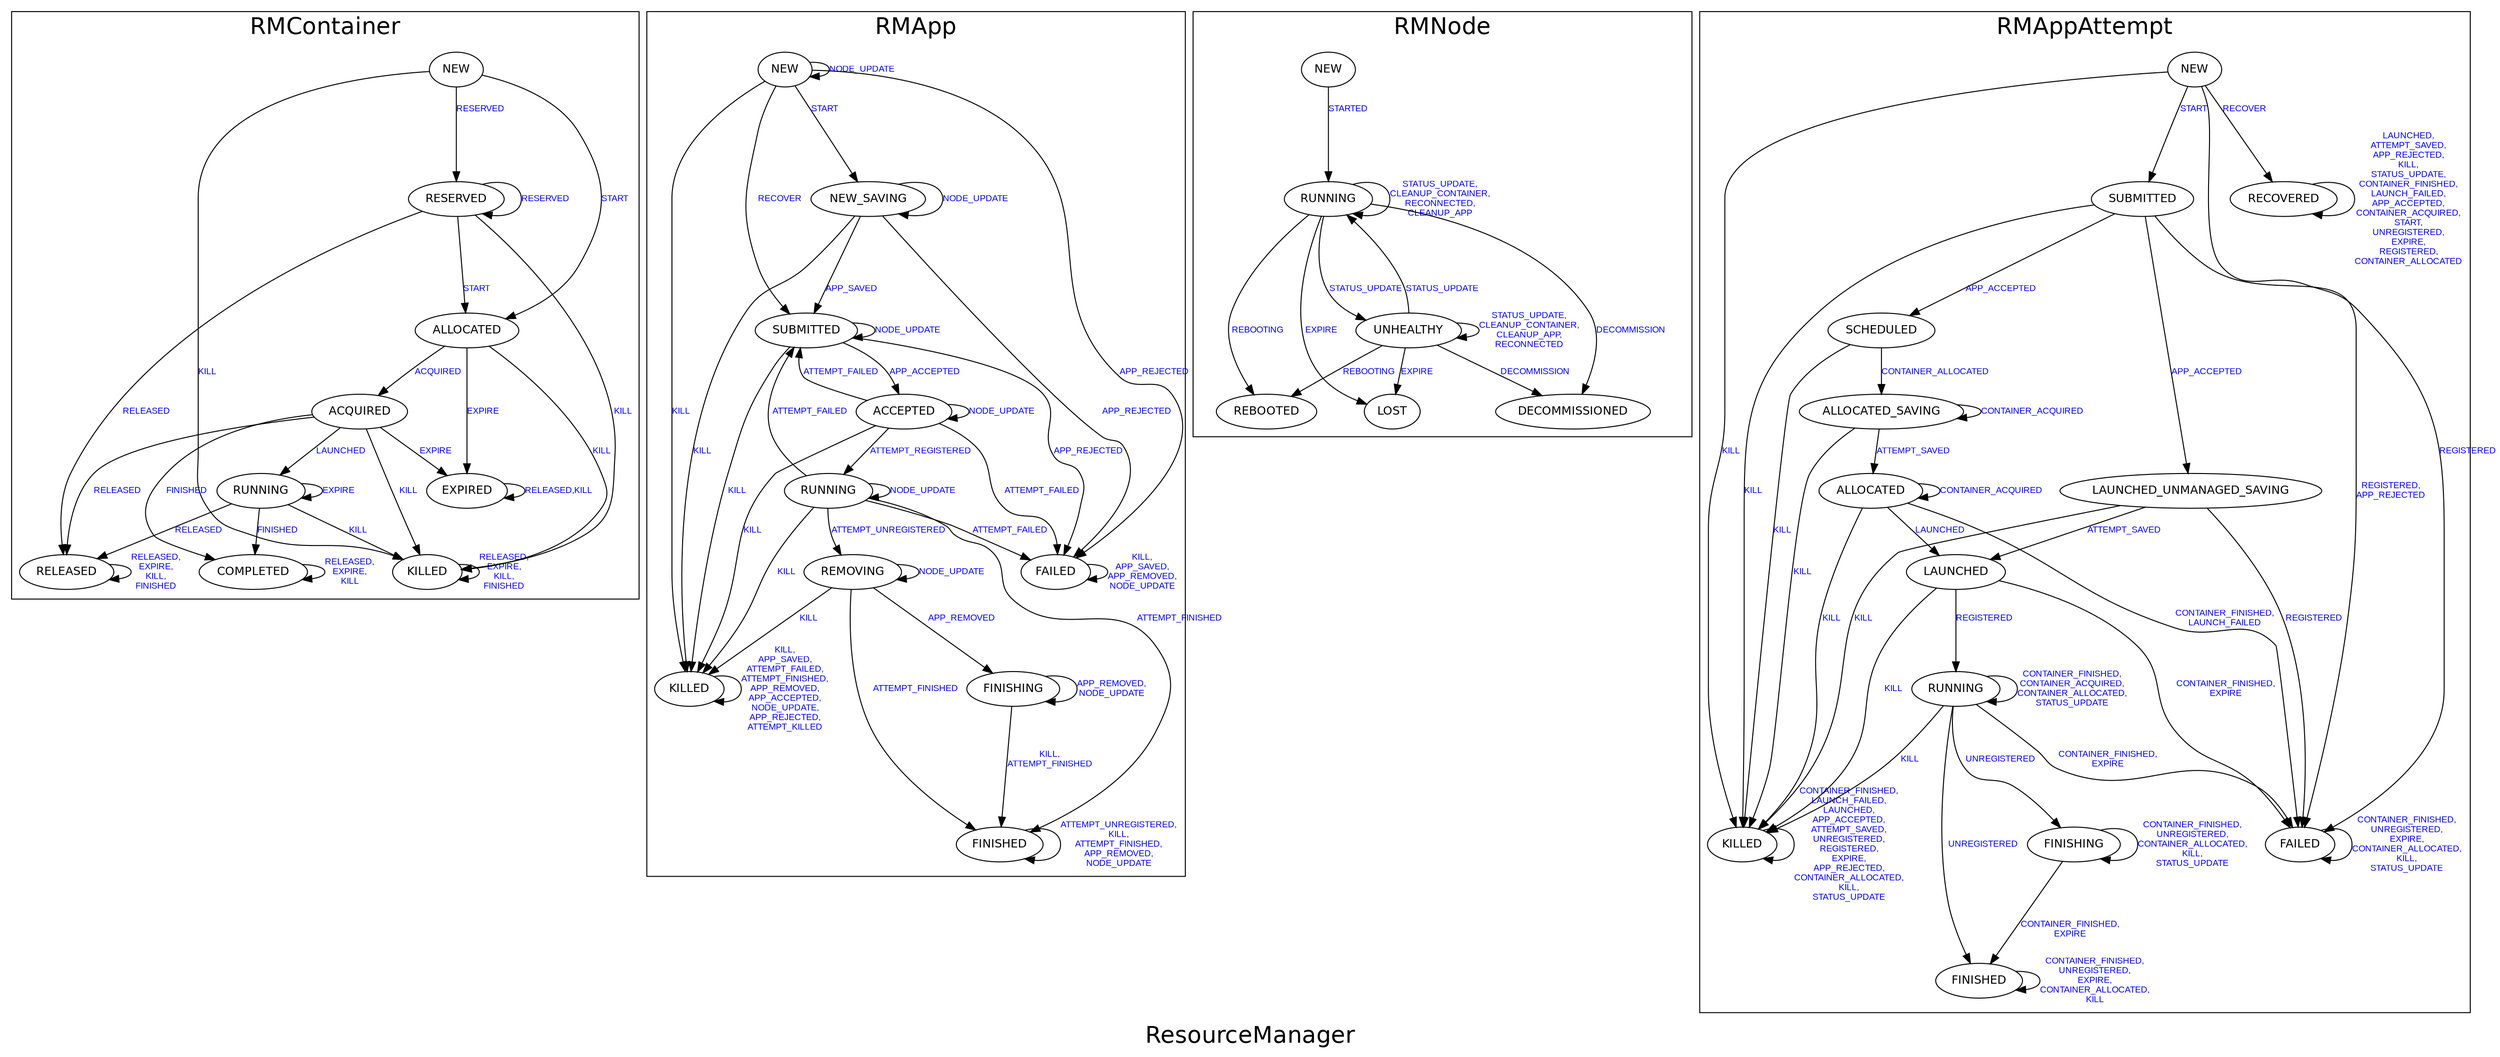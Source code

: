 digraph ResourceManager {
graph [ label="ResourceManager", fontsize=24, fontname=Helvetica];
node [fontsize=12, fontname=Helvetica];
edge [fontsize=9, fontcolor=blue, fontname=Arial];
subgraph cluster_RMContainer {
label="RMContainer"
  "RMContainer.RUNNING" [ label = RUNNING ];
  "RMContainer.RUNNING" -> "RMContainer.RELEASED" [ label = "RELEASED" ];
  "RMContainer.RUNNING" -> "RMContainer.RUNNING" [ label = "EXPIRE" ];
  "RMContainer.RUNNING" -> "RMContainer.KILLED" [ label = "KILL" ];
  "RMContainer.RUNNING" -> "RMContainer.COMPLETED" [ label = "FINISHED" ];
  "RMContainer.RESERVED" [ label = RESERVED ];
  "RMContainer.RESERVED" -> "RMContainer.RELEASED" [ label = "RELEASED" ];
  "RMContainer.RESERVED" -> "RMContainer.KILLED" [ label = "KILL" ];
  "RMContainer.RESERVED" -> "RMContainer.RESERVED" [ label = "RESERVED" ];
  "RMContainer.RESERVED" -> "RMContainer.ALLOCATED" [ label = "START" ];
  "RMContainer.KILLED" [ label = KILLED ];
  "RMContainer.KILLED" -> "RMContainer.KILLED" [ label = "RELEASED,\nEXPIRE,\nKILL,\nFINISHED" ];
  "RMContainer.EXPIRED" [ label = EXPIRED ];
  "RMContainer.EXPIRED" -> "RMContainer.EXPIRED" [ label = "RELEASED,KILL" ];
  "RMContainer.NEW" [ label = NEW ];
  "RMContainer.NEW" -> "RMContainer.KILLED" [ label = "KILL" ];
  "RMContainer.NEW" -> "RMContainer.RESERVED" [ label = "RESERVED" ];
  "RMContainer.NEW" -> "RMContainer.ALLOCATED" [ label = "START" ];
  "RMContainer.ALLOCATED" [ label = ALLOCATED ];
  "RMContainer.ALLOCATED" -> "RMContainer.ACQUIRED" [ label = "ACQUIRED" ];
  "RMContainer.ALLOCATED" -> "RMContainer.EXPIRED" [ label = "EXPIRE" ];
  "RMContainer.ALLOCATED" -> "RMContainer.KILLED" [ label = "KILL" ];
  "RMContainer.COMPLETED" [ label = COMPLETED ];
  "RMContainer.COMPLETED" -> "RMContainer.COMPLETED" [ label = "RELEASED,\nEXPIRE,\nKILL" ];
  "RMContainer.RELEASED" [ label = RELEASED ];
  "RMContainer.RELEASED" -> "RMContainer.RELEASED" [ label = "RELEASED,\nEXPIRE,\nKILL,\nFINISHED" ];
  "RMContainer.ACQUIRED" [ label = ACQUIRED ];
  "RMContainer.ACQUIRED" -> "RMContainer.RELEASED" [ label = "RELEASED" ];
  "RMContainer.ACQUIRED" -> "RMContainer.EXPIRED" [ label = "EXPIRE" ];
  "RMContainer.ACQUIRED" -> "RMContainer.KILLED" [ label = "KILL" ];
  "RMContainer.ACQUIRED" -> "RMContainer.COMPLETED" [ label = "FINISHED" ];
  "RMContainer.ACQUIRED" -> "RMContainer.RUNNING" [ label = "LAUNCHED" ];
}

subgraph cluster_RMApp {
label="RMApp"
  "RMApp.FAILED" [ label = FAILED ];
  "RMApp.FAILED" -> "RMApp.FAILED" [ label = "KILL,\nAPP_SAVED,\nAPP_REMOVED,\nNODE_UPDATE" ];
  "RMApp.NEW_SAVING" [ label = NEW_SAVING ];
  "RMApp.NEW_SAVING" -> "RMApp.KILLED" [ label = "KILL" ];
  "RMApp.NEW_SAVING" -> "RMApp.SUBMITTED" [ label = "APP_SAVED" ];
  "RMApp.NEW_SAVING" -> "RMApp.FAILED" [ label = "APP_REJECTED" ];
  "RMApp.NEW_SAVING" -> "RMApp.NEW_SAVING" [ label = "NODE_UPDATE" ];
  "RMApp.FINISHED" [ label = FINISHED ];
  "RMApp.FINISHED" -> "RMApp.FINISHED" [ label = "ATTEMPT_UNREGISTERED,\nKILL,\nATTEMPT_FINISHED,\nAPP_REMOVED,\nNODE_UPDATE" ];
  "RMApp.SUBMITTED" [ label = SUBMITTED ];
  "RMApp.SUBMITTED" -> "RMApp.KILLED" [ label = "KILL" ];
  "RMApp.SUBMITTED" -> "RMApp.ACCEPTED" [ label = "APP_ACCEPTED" ];
  "RMApp.SUBMITTED" -> "RMApp.FAILED" [ label = "APP_REJECTED" ];
  "RMApp.SUBMITTED" -> "RMApp.SUBMITTED" [ label = "NODE_UPDATE" ];
  "RMApp.NEW" [ label = NEW ];
  "RMApp.NEW" -> "RMApp.KILLED" [ label = "KILL" ];
  "RMApp.NEW" -> "RMApp.FAILED" [ label = "APP_REJECTED" ];
  "RMApp.NEW" -> "RMApp.SUBMITTED" [ label = "RECOVER" ];
  "RMApp.NEW" -> "RMApp.NEW_SAVING" [ label = "START" ];
  "RMApp.NEW" -> "RMApp.NEW" [ label = "NODE_UPDATE" ];
  "RMApp.REMOVING" [ label = REMOVING ];
  "RMApp.REMOVING" -> "RMApp.KILLED" [ label = "KILL" ];
  "RMApp.REMOVING" -> "RMApp.FINISHED" [ label = "ATTEMPT_FINISHED" ];
  "RMApp.REMOVING" -> "RMApp.FINISHING" [ label = "APP_REMOVED" ];
  "RMApp.REMOVING" -> "RMApp.REMOVING" [ label = "NODE_UPDATE" ];
  "RMApp.RUNNING" [ label = RUNNING ];
  "RMApp.RUNNING" -> "RMApp.REMOVING" [ label = "ATTEMPT_UNREGISTERED" ];
  "RMApp.RUNNING" -> "RMApp.KILLED" [ label = "KILL" ];
  "RMApp.RUNNING" -> "RMApp.SUBMITTED" [ label = "ATTEMPT_FAILED" ];
  "RMApp.RUNNING" -> "RMApp.FAILED" [ label = "ATTEMPT_FAILED" ];
  "RMApp.RUNNING" -> "RMApp.FINISHED" [ label = "ATTEMPT_FINISHED" ];
  "RMApp.RUNNING" -> "RMApp.RUNNING" [ label = "NODE_UPDATE" ];
  "RMApp.ACCEPTED" [ label = ACCEPTED ];
  "RMApp.ACCEPTED" -> "RMApp.RUNNING" [ label = "ATTEMPT_REGISTERED" ];
  "RMApp.ACCEPTED" -> "RMApp.KILLED" [ label = "KILL" ];
  "RMApp.ACCEPTED" -> "RMApp.SUBMITTED" [ label = "ATTEMPT_FAILED" ];
  "RMApp.ACCEPTED" -> "RMApp.FAILED" [ label = "ATTEMPT_FAILED" ];
  "RMApp.ACCEPTED" -> "RMApp.ACCEPTED" [ label = "NODE_UPDATE" ];
  "RMApp.FINISHING" [ label = FINISHING ];
  "RMApp.FINISHING" -> "RMApp.FINISHED" [ label = "KILL,\nATTEMPT_FINISHED" ];
  "RMApp.FINISHING" -> "RMApp.FINISHING" [ label = "APP_REMOVED,\nNODE_UPDATE" ];
  "RMApp.KILLED" [ label = KILLED ];
  "RMApp.KILLED" -> "RMApp.KILLED" [ label = "KILL,\nAPP_SAVED,\nATTEMPT_FAILED,\nATTEMPT_FINISHED,\nAPP_REMOVED,\nAPP_ACCEPTED,\nNODE_UPDATE,\nAPP_REJECTED,\nATTEMPT_KILLED" ];
}

subgraph cluster_RMNode {
label="RMNode"
  "RMNode.REBOOTED" [ label = REBOOTED ];
  "RMNode.LOST" [ label = LOST ];
  "RMNode.RUNNING" [ label = RUNNING ];
  "RMNode.RUNNING" -> "RMNode.LOST" [ label = "EXPIRE" ];
  "RMNode.RUNNING" -> "RMNode.RUNNING" [ label = "STATUS_UPDATE,\nCLEANUP_CONTAINER,\nRECONNECTED,\nCLEANUP_APP" ];
  "RMNode.RUNNING" -> "RMNode.UNHEALTHY" [ label = "STATUS_UPDATE" ];
  "RMNode.RUNNING" -> "RMNode.REBOOTED" [ label = "REBOOTING" ];
  "RMNode.RUNNING" -> "RMNode.DECOMMISSIONED" [ label = "DECOMMISSION" ];
  "RMNode.DECOMMISSIONED" [ label = DECOMMISSIONED ];
  "RMNode.UNHEALTHY" [ label = UNHEALTHY ];
  "RMNode.UNHEALTHY" -> "RMNode.LOST" [ label = "EXPIRE" ];
  "RMNode.UNHEALTHY" -> "RMNode.RUNNING" [ label = "STATUS_UPDATE" ];
  "RMNode.UNHEALTHY" -> "RMNode.UNHEALTHY" [ label = "STATUS_UPDATE,\nCLEANUP_CONTAINER,\nCLEANUP_APP,\nRECONNECTED" ];
  "RMNode.UNHEALTHY" -> "RMNode.REBOOTED" [ label = "REBOOTING" ];
  "RMNode.UNHEALTHY" -> "RMNode.DECOMMISSIONED" [ label = "DECOMMISSION" ];
  "RMNode.NEW" [ label = NEW ];
  "RMNode.NEW" -> "RMNode.RUNNING" [ label = "STARTED" ];
}

subgraph cluster_RMAppAttempt {
label="RMAppAttempt"
  "RMAppAttempt.FAILED" [ label = FAILED ];
  "RMAppAttempt.FAILED" -> "RMAppAttempt.FAILED" [ label = "CONTAINER_FINISHED,\nUNREGISTERED,\nEXPIRE,\nCONTAINER_ALLOCATED,\nKILL,\nSTATUS_UPDATE" ];
  "RMAppAttempt.FINISHED" [ label = FINISHED ];
  "RMAppAttempt.FINISHED" -> "RMAppAttempt.FINISHED" [ label = "CONTAINER_FINISHED,\nUNREGISTERED,\nEXPIRE,\nCONTAINER_ALLOCATED,\nKILL" ];
  "RMAppAttempt.SUBMITTED" [ label = SUBMITTED ];
  "RMAppAttempt.SUBMITTED" -> "RMAppAttempt.SCHEDULED" [ label = "APP_ACCEPTED" ];
  "RMAppAttempt.SUBMITTED" -> "RMAppAttempt.LAUNCHED_UNMANAGED_SAVING" [ label = "APP_ACCEPTED" ];
  "RMAppAttempt.SUBMITTED" -> "RMAppAttempt.FAILED" [ label = "REGISTERED,\nAPP_REJECTED" ];
  "RMAppAttempt.SUBMITTED" -> "RMAppAttempt.KILLED" [ label = "KILL" ];
  "RMAppAttempt.RECOVERED" [ label = RECOVERED ];
  "RMAppAttempt.RECOVERED" -> "RMAppAttempt.RECOVERED" [ label = "LAUNCHED,\nATTEMPT_SAVED,\nAPP_REJECTED,\nKILL,\nSTATUS_UPDATE,\nCONTAINER_FINISHED,\nLAUNCH_FAILED,\nAPP_ACCEPTED,\nCONTAINER_ACQUIRED,\nSTART,\nUNREGISTERED,\nEXPIRE,\nREGISTERED,\nCONTAINER_ALLOCATED" ];
  "RMAppAttempt.ALLOCATED" [ label = ALLOCATED ];
  "RMAppAttempt.ALLOCATED" -> "RMAppAttempt.FAILED" [ label = "CONTAINER_FINISHED,\nLAUNCH_FAILED" ];
  "RMAppAttempt.ALLOCATED" -> "RMAppAttempt.LAUNCHED" [ label = "LAUNCHED" ];
  "RMAppAttempt.ALLOCATED" -> "RMAppAttempt.ALLOCATED" [ label = "CONTAINER_ACQUIRED" ];
  "RMAppAttempt.ALLOCATED" -> "RMAppAttempt.KILLED" [ label = "KILL" ];
  "RMAppAttempt.FINISHING" [ label = FINISHING ];
  "RMAppAttempt.FINISHING" -> "RMAppAttempt.FINISHING" [ label = "CONTAINER_FINISHED,\nUNREGISTERED,\nCONTAINER_ALLOCATED,\nKILL,\nSTATUS_UPDATE" ];
  "RMAppAttempt.FINISHING" -> "RMAppAttempt.FINISHED" [ label = "CONTAINER_FINISHED,\nEXPIRE" ];
  "RMAppAttempt.KILLED" [ label = KILLED ];
  "RMAppAttempt.KILLED" -> "RMAppAttempt.KILLED" [ label = "CONTAINER_FINISHED,\nLAUNCH_FAILED,\nLAUNCHED,\nAPP_ACCEPTED,\nATTEMPT_SAVED,\nUNREGISTERED,\nREGISTERED,\nEXPIRE,\nAPP_REJECTED,\nCONTAINER_ALLOCATED,\nKILL,\nSTATUS_UPDATE" ];
  "RMAppAttempt.SCHEDULED" [ label = SCHEDULED ];
  "RMAppAttempt.SCHEDULED" -> "RMAppAttempt.ALLOCATED_SAVING" [ label = "CONTAINER_ALLOCATED" ];
  "RMAppAttempt.SCHEDULED" -> "RMAppAttempt.KILLED" [ label = "KILL" ];
  "RMAppAttempt.LAUNCHED_UNMANAGED_SAVING" [ label = LAUNCHED_UNMANAGED_SAVING ];
  "RMAppAttempt.LAUNCHED_UNMANAGED_SAVING" -> "RMAppAttempt.LAUNCHED" [ label = "ATTEMPT_SAVED" ];
  "RMAppAttempt.LAUNCHED_UNMANAGED_SAVING" -> "RMAppAttempt.FAILED" [ label = "REGISTERED" ];
  "RMAppAttempt.LAUNCHED_UNMANAGED_SAVING" -> "RMAppAttempt.KILLED" [ label = "KILL" ];
  "RMAppAttempt.ALLOCATED_SAVING" [ label = ALLOCATED_SAVING ];
  "RMAppAttempt.ALLOCATED_SAVING" -> "RMAppAttempt.ALLOCATED_SAVING" [ label = "CONTAINER_ACQUIRED" ];
  "RMAppAttempt.ALLOCATED_SAVING" -> "RMAppAttempt.ALLOCATED" [ label = "ATTEMPT_SAVED" ];
  "RMAppAttempt.ALLOCATED_SAVING" -> "RMAppAttempt.KILLED" [ label = "KILL" ];
  "RMAppAttempt.NEW" [ label = NEW ];
  "RMAppAttempt.NEW" -> "RMAppAttempt.RECOVERED" [ label = "RECOVER" ];
  "RMAppAttempt.NEW" -> "RMAppAttempt.SUBMITTED" [ label = "START" ];
  "RMAppAttempt.NEW" -> "RMAppAttempt.FAILED" [ label = "REGISTERED" ];
  "RMAppAttempt.NEW" -> "RMAppAttempt.KILLED" [ label = "KILL" ];
  "RMAppAttempt.LAUNCHED" [ label = LAUNCHED ];
  "RMAppAttempt.LAUNCHED" -> "RMAppAttempt.FAILED" [ label = "CONTAINER_FINISHED,\nEXPIRE" ];
  "RMAppAttempt.LAUNCHED" -> "RMAppAttempt.RUNNING" [ label = "REGISTERED" ];
  "RMAppAttempt.LAUNCHED" -> "RMAppAttempt.KILLED" [ label = "KILL" ];
  "RMAppAttempt.RUNNING" [ label = RUNNING ];
  "RMAppAttempt.RUNNING" -> "RMAppAttempt.FAILED" [ label = "CONTAINER_FINISHED,\nEXPIRE" ];
  "RMAppAttempt.RUNNING" -> "RMAppAttempt.RUNNING" [ label = "CONTAINER_FINISHED,\nCONTAINER_ACQUIRED,\nCONTAINER_ALLOCATED,\nSTATUS_UPDATE" ];
  "RMAppAttempt.RUNNING" -> "RMAppAttempt.FINISHING" [ label = "UNREGISTERED" ];
  "RMAppAttempt.RUNNING" -> "RMAppAttempt.FINISHED" [ label = "UNREGISTERED" ];
  "RMAppAttempt.RUNNING" -> "RMAppAttempt.KILLED" [ label = "KILL" ];
}

}
